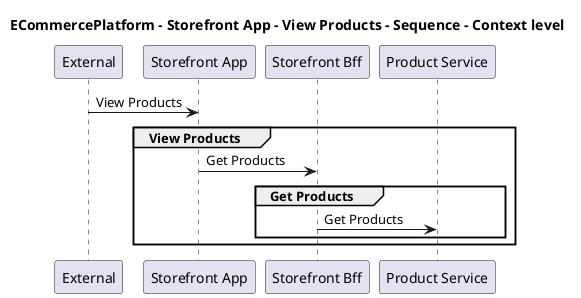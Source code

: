 @startuml

title ECommercePlatform - Storefront App - View Products - Sequence - Context level

participant "External" as C4InterFlow.SoftwareSystems.ExternalSystem
participant "Storefront App" as ECommercePlatform.SoftwareSystems.StorefrontApp
participant "Storefront Bff" as ECommercePlatform.SoftwareSystems.StorefrontBff
participant "Product Service" as ECommercePlatform.SoftwareSystems.ProductService

C4InterFlow.SoftwareSystems.ExternalSystem -> ECommercePlatform.SoftwareSystems.StorefrontApp : View Products
group View Products
ECommercePlatform.SoftwareSystems.StorefrontApp -> ECommercePlatform.SoftwareSystems.StorefrontBff : Get Products
group Get Products
ECommercePlatform.SoftwareSystems.StorefrontBff -> ECommercePlatform.SoftwareSystems.ProductService : Get Products
end
end


@enduml
